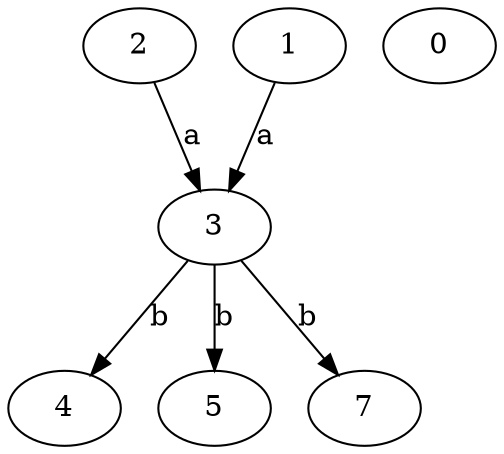 strict digraph  {
2;
3;
4;
5;
0;
7;
1;
2 -> 3  [label=a];
3 -> 4  [label=b];
3 -> 5  [label=b];
3 -> 7  [label=b];
1 -> 3  [label=a];
}
